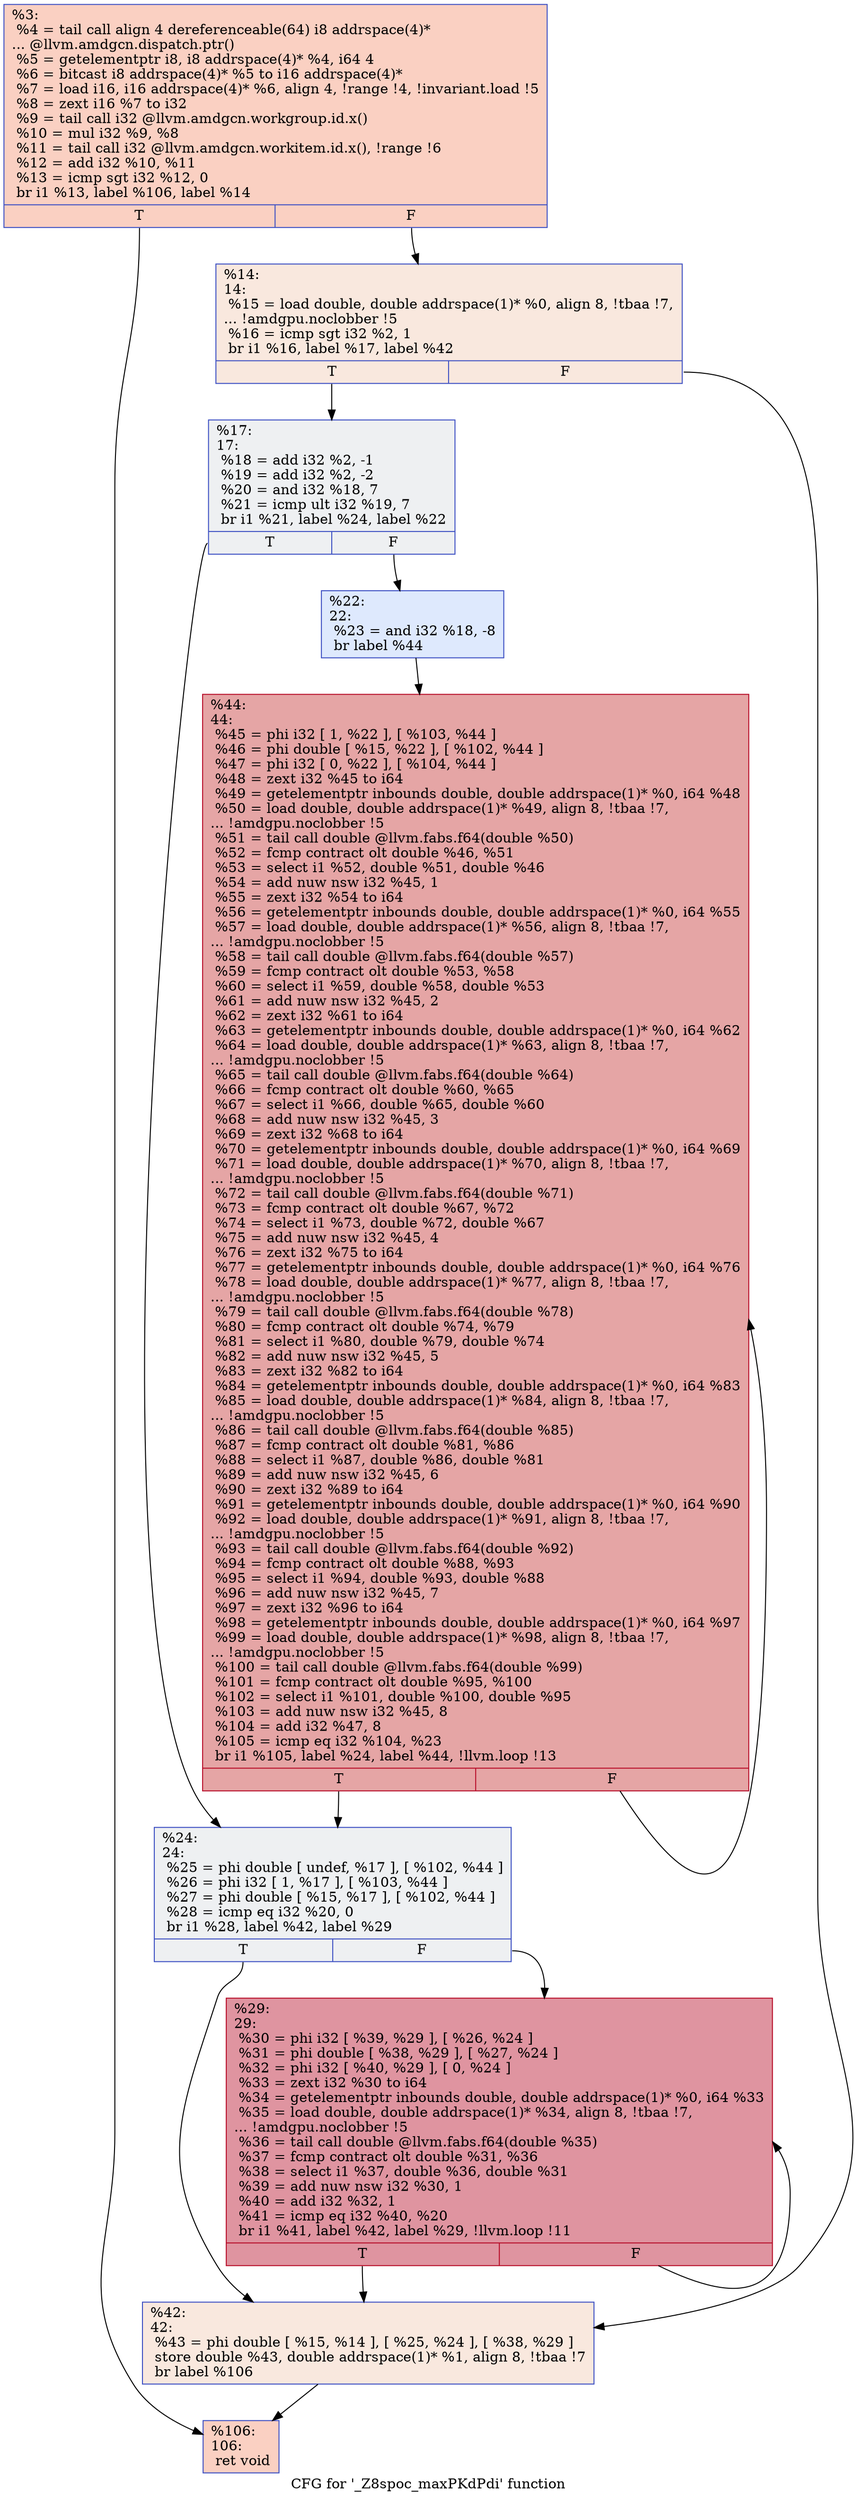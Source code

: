 digraph "CFG for '_Z8spoc_maxPKdPdi' function" {
	label="CFG for '_Z8spoc_maxPKdPdi' function";

	Node0x555b2a0 [shape=record,color="#3d50c3ff", style=filled, fillcolor="#f3947570",label="{%3:\l  %4 = tail call align 4 dereferenceable(64) i8 addrspace(4)*\l... @llvm.amdgcn.dispatch.ptr()\l  %5 = getelementptr i8, i8 addrspace(4)* %4, i64 4\l  %6 = bitcast i8 addrspace(4)* %5 to i16 addrspace(4)*\l  %7 = load i16, i16 addrspace(4)* %6, align 4, !range !4, !invariant.load !5\l  %8 = zext i16 %7 to i32\l  %9 = tail call i32 @llvm.amdgcn.workgroup.id.x()\l  %10 = mul i32 %9, %8\l  %11 = tail call i32 @llvm.amdgcn.workitem.id.x(), !range !6\l  %12 = add i32 %10, %11\l  %13 = icmp sgt i32 %12, 0\l  br i1 %13, label %106, label %14\l|{<s0>T|<s1>F}}"];
	Node0x555b2a0:s0 -> Node0x555d1a0;
	Node0x555b2a0:s1 -> Node0x555d230;
	Node0x555d230 [shape=record,color="#3d50c3ff", style=filled, fillcolor="#f2cab570",label="{%14:\l14:                                               \l  %15 = load double, double addrspace(1)* %0, align 8, !tbaa !7,\l... !amdgpu.noclobber !5\l  %16 = icmp sgt i32 %2, 1\l  br i1 %16, label %17, label %42\l|{<s0>T|<s1>F}}"];
	Node0x555d230:s0 -> Node0x555ca50;
	Node0x555d230:s1 -> Node0x555dd40;
	Node0x555ca50 [shape=record,color="#3d50c3ff", style=filled, fillcolor="#d9dce170",label="{%17:\l17:                                               \l  %18 = add i32 %2, -1\l  %19 = add i32 %2, -2\l  %20 = and i32 %18, 7\l  %21 = icmp ult i32 %19, 7\l  br i1 %21, label %24, label %22\l|{<s0>T|<s1>F}}"];
	Node0x555ca50:s0 -> Node0x555e150;
	Node0x555ca50:s1 -> Node0x555e1a0;
	Node0x555e1a0 [shape=record,color="#3d50c3ff", style=filled, fillcolor="#b5cdfa70",label="{%22:\l22:                                               \l  %23 = and i32 %18, -8\l  br label %44\l}"];
	Node0x555e1a0 -> Node0x555e3a0;
	Node0x555e150 [shape=record,color="#3d50c3ff", style=filled, fillcolor="#d9dce170",label="{%24:\l24:                                               \l  %25 = phi double [ undef, %17 ], [ %102, %44 ]\l  %26 = phi i32 [ 1, %17 ], [ %103, %44 ]\l  %27 = phi double [ %15, %17 ], [ %102, %44 ]\l  %28 = icmp eq i32 %20, 0\l  br i1 %28, label %42, label %29\l|{<s0>T|<s1>F}}"];
	Node0x555e150:s0 -> Node0x555dd40;
	Node0x555e150:s1 -> Node0x555ebc0;
	Node0x555ebc0 [shape=record,color="#b70d28ff", style=filled, fillcolor="#b70d2870",label="{%29:\l29:                                               \l  %30 = phi i32 [ %39, %29 ], [ %26, %24 ]\l  %31 = phi double [ %38, %29 ], [ %27, %24 ]\l  %32 = phi i32 [ %40, %29 ], [ 0, %24 ]\l  %33 = zext i32 %30 to i64\l  %34 = getelementptr inbounds double, double addrspace(1)* %0, i64 %33\l  %35 = load double, double addrspace(1)* %34, align 8, !tbaa !7,\l... !amdgpu.noclobber !5\l  %36 = tail call double @llvm.fabs.f64(double %35)\l  %37 = fcmp contract olt double %31, %36\l  %38 = select i1 %37, double %36, double %31\l  %39 = add nuw nsw i32 %30, 1\l  %40 = add i32 %32, 1\l  %41 = icmp eq i32 %40, %20\l  br i1 %41, label %42, label %29, !llvm.loop !11\l|{<s0>T|<s1>F}}"];
	Node0x555ebc0:s0 -> Node0x555dd40;
	Node0x555ebc0:s1 -> Node0x555ebc0;
	Node0x555dd40 [shape=record,color="#3d50c3ff", style=filled, fillcolor="#f2cab570",label="{%42:\l42:                                               \l  %43 = phi double [ %15, %14 ], [ %25, %24 ], [ %38, %29 ]\l  store double %43, double addrspace(1)* %1, align 8, !tbaa !7\l  br label %106\l}"];
	Node0x555dd40 -> Node0x555d1a0;
	Node0x555e3a0 [shape=record,color="#b70d28ff", style=filled, fillcolor="#c5333470",label="{%44:\l44:                                               \l  %45 = phi i32 [ 1, %22 ], [ %103, %44 ]\l  %46 = phi double [ %15, %22 ], [ %102, %44 ]\l  %47 = phi i32 [ 0, %22 ], [ %104, %44 ]\l  %48 = zext i32 %45 to i64\l  %49 = getelementptr inbounds double, double addrspace(1)* %0, i64 %48\l  %50 = load double, double addrspace(1)* %49, align 8, !tbaa !7,\l... !amdgpu.noclobber !5\l  %51 = tail call double @llvm.fabs.f64(double %50)\l  %52 = fcmp contract olt double %46, %51\l  %53 = select i1 %52, double %51, double %46\l  %54 = add nuw nsw i32 %45, 1\l  %55 = zext i32 %54 to i64\l  %56 = getelementptr inbounds double, double addrspace(1)* %0, i64 %55\l  %57 = load double, double addrspace(1)* %56, align 8, !tbaa !7,\l... !amdgpu.noclobber !5\l  %58 = tail call double @llvm.fabs.f64(double %57)\l  %59 = fcmp contract olt double %53, %58\l  %60 = select i1 %59, double %58, double %53\l  %61 = add nuw nsw i32 %45, 2\l  %62 = zext i32 %61 to i64\l  %63 = getelementptr inbounds double, double addrspace(1)* %0, i64 %62\l  %64 = load double, double addrspace(1)* %63, align 8, !tbaa !7,\l... !amdgpu.noclobber !5\l  %65 = tail call double @llvm.fabs.f64(double %64)\l  %66 = fcmp contract olt double %60, %65\l  %67 = select i1 %66, double %65, double %60\l  %68 = add nuw nsw i32 %45, 3\l  %69 = zext i32 %68 to i64\l  %70 = getelementptr inbounds double, double addrspace(1)* %0, i64 %69\l  %71 = load double, double addrspace(1)* %70, align 8, !tbaa !7,\l... !amdgpu.noclobber !5\l  %72 = tail call double @llvm.fabs.f64(double %71)\l  %73 = fcmp contract olt double %67, %72\l  %74 = select i1 %73, double %72, double %67\l  %75 = add nuw nsw i32 %45, 4\l  %76 = zext i32 %75 to i64\l  %77 = getelementptr inbounds double, double addrspace(1)* %0, i64 %76\l  %78 = load double, double addrspace(1)* %77, align 8, !tbaa !7,\l... !amdgpu.noclobber !5\l  %79 = tail call double @llvm.fabs.f64(double %78)\l  %80 = fcmp contract olt double %74, %79\l  %81 = select i1 %80, double %79, double %74\l  %82 = add nuw nsw i32 %45, 5\l  %83 = zext i32 %82 to i64\l  %84 = getelementptr inbounds double, double addrspace(1)* %0, i64 %83\l  %85 = load double, double addrspace(1)* %84, align 8, !tbaa !7,\l... !amdgpu.noclobber !5\l  %86 = tail call double @llvm.fabs.f64(double %85)\l  %87 = fcmp contract olt double %81, %86\l  %88 = select i1 %87, double %86, double %81\l  %89 = add nuw nsw i32 %45, 6\l  %90 = zext i32 %89 to i64\l  %91 = getelementptr inbounds double, double addrspace(1)* %0, i64 %90\l  %92 = load double, double addrspace(1)* %91, align 8, !tbaa !7,\l... !amdgpu.noclobber !5\l  %93 = tail call double @llvm.fabs.f64(double %92)\l  %94 = fcmp contract olt double %88, %93\l  %95 = select i1 %94, double %93, double %88\l  %96 = add nuw nsw i32 %45, 7\l  %97 = zext i32 %96 to i64\l  %98 = getelementptr inbounds double, double addrspace(1)* %0, i64 %97\l  %99 = load double, double addrspace(1)* %98, align 8, !tbaa !7,\l... !amdgpu.noclobber !5\l  %100 = tail call double @llvm.fabs.f64(double %99)\l  %101 = fcmp contract olt double %95, %100\l  %102 = select i1 %101, double %100, double %95\l  %103 = add nuw nsw i32 %45, 8\l  %104 = add i32 %47, 8\l  %105 = icmp eq i32 %104, %23\l  br i1 %105, label %24, label %44, !llvm.loop !13\l|{<s0>T|<s1>F}}"];
	Node0x555e3a0:s0 -> Node0x555e150;
	Node0x555e3a0:s1 -> Node0x555e3a0;
	Node0x555d1a0 [shape=record,color="#3d50c3ff", style=filled, fillcolor="#f3947570",label="{%106:\l106:                                              \l  ret void\l}"];
}
